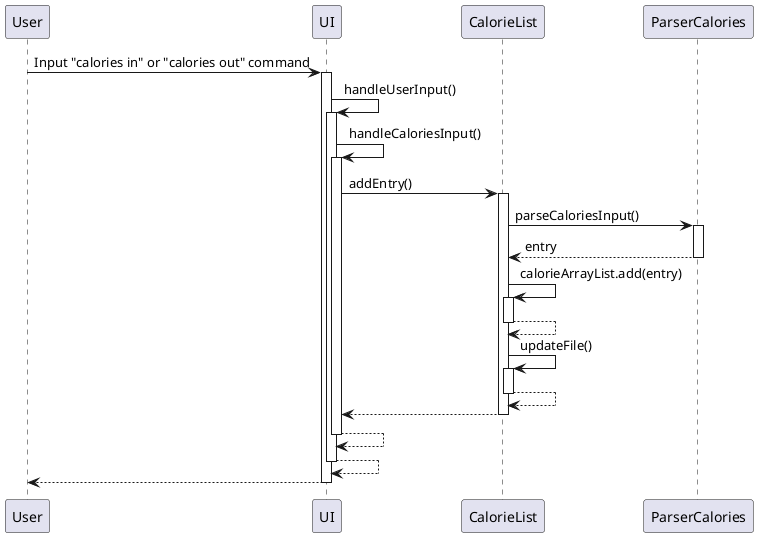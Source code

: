 @startuml
User -> UI: Input "calories in" or "calories out" command
activate UI

UI -> UI: handleUserInput()
activate UI

UI -> UI: handleCaloriesInput()
activate UI

UI -> CalorieList: addEntry()
activate CalorieList

CalorieList -> ParserCalories: parseCaloriesInput()
activate ParserCalories
return entry

CalorieList -> CalorieList: calorieArrayList.add(entry)
activate CalorieList
return

CalorieList -> CalorieList: updateFile()
activate CalorieList
return

return
return
return
return

@enduml